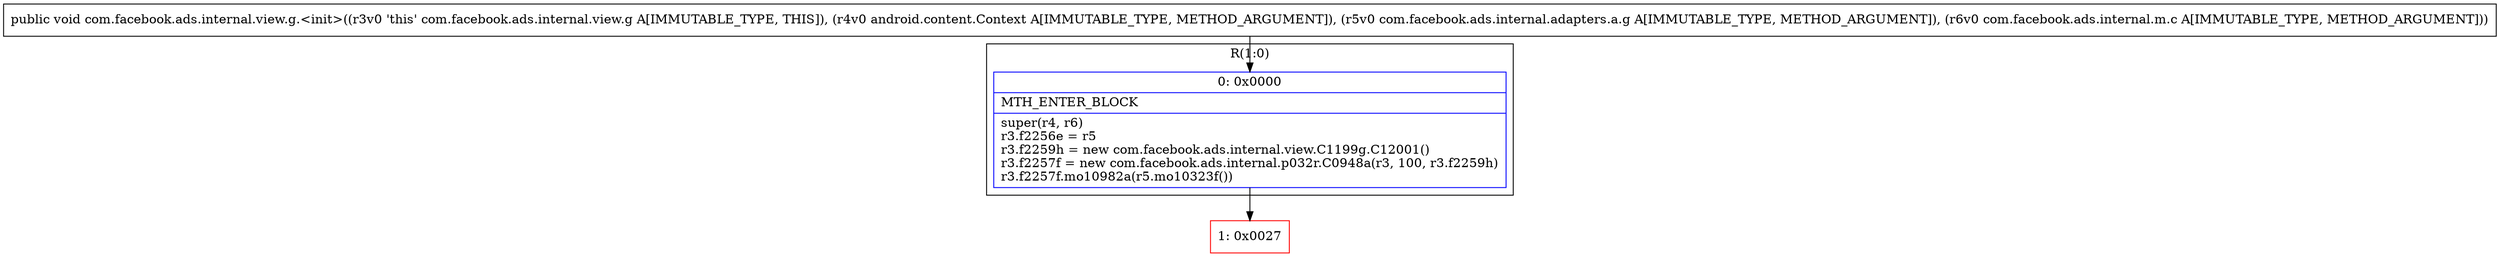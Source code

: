 digraph "CFG forcom.facebook.ads.internal.view.g.\<init\>(Landroid\/content\/Context;Lcom\/facebook\/ads\/internal\/adapters\/a\/g;Lcom\/facebook\/ads\/internal\/m\/c;)V" {
subgraph cluster_Region_1734703045 {
label = "R(1:0)";
node [shape=record,color=blue];
Node_0 [shape=record,label="{0\:\ 0x0000|MTH_ENTER_BLOCK\l|super(r4, r6)\lr3.f2256e = r5\lr3.f2259h = new com.facebook.ads.internal.view.C1199g.C12001()\lr3.f2257f = new com.facebook.ads.internal.p032r.C0948a(r3, 100, r3.f2259h)\lr3.f2257f.mo10982a(r5.mo10323f())\l}"];
}
Node_1 [shape=record,color=red,label="{1\:\ 0x0027}"];
MethodNode[shape=record,label="{public void com.facebook.ads.internal.view.g.\<init\>((r3v0 'this' com.facebook.ads.internal.view.g A[IMMUTABLE_TYPE, THIS]), (r4v0 android.content.Context A[IMMUTABLE_TYPE, METHOD_ARGUMENT]), (r5v0 com.facebook.ads.internal.adapters.a.g A[IMMUTABLE_TYPE, METHOD_ARGUMENT]), (r6v0 com.facebook.ads.internal.m.c A[IMMUTABLE_TYPE, METHOD_ARGUMENT])) }"];
MethodNode -> Node_0;
Node_0 -> Node_1;
}

